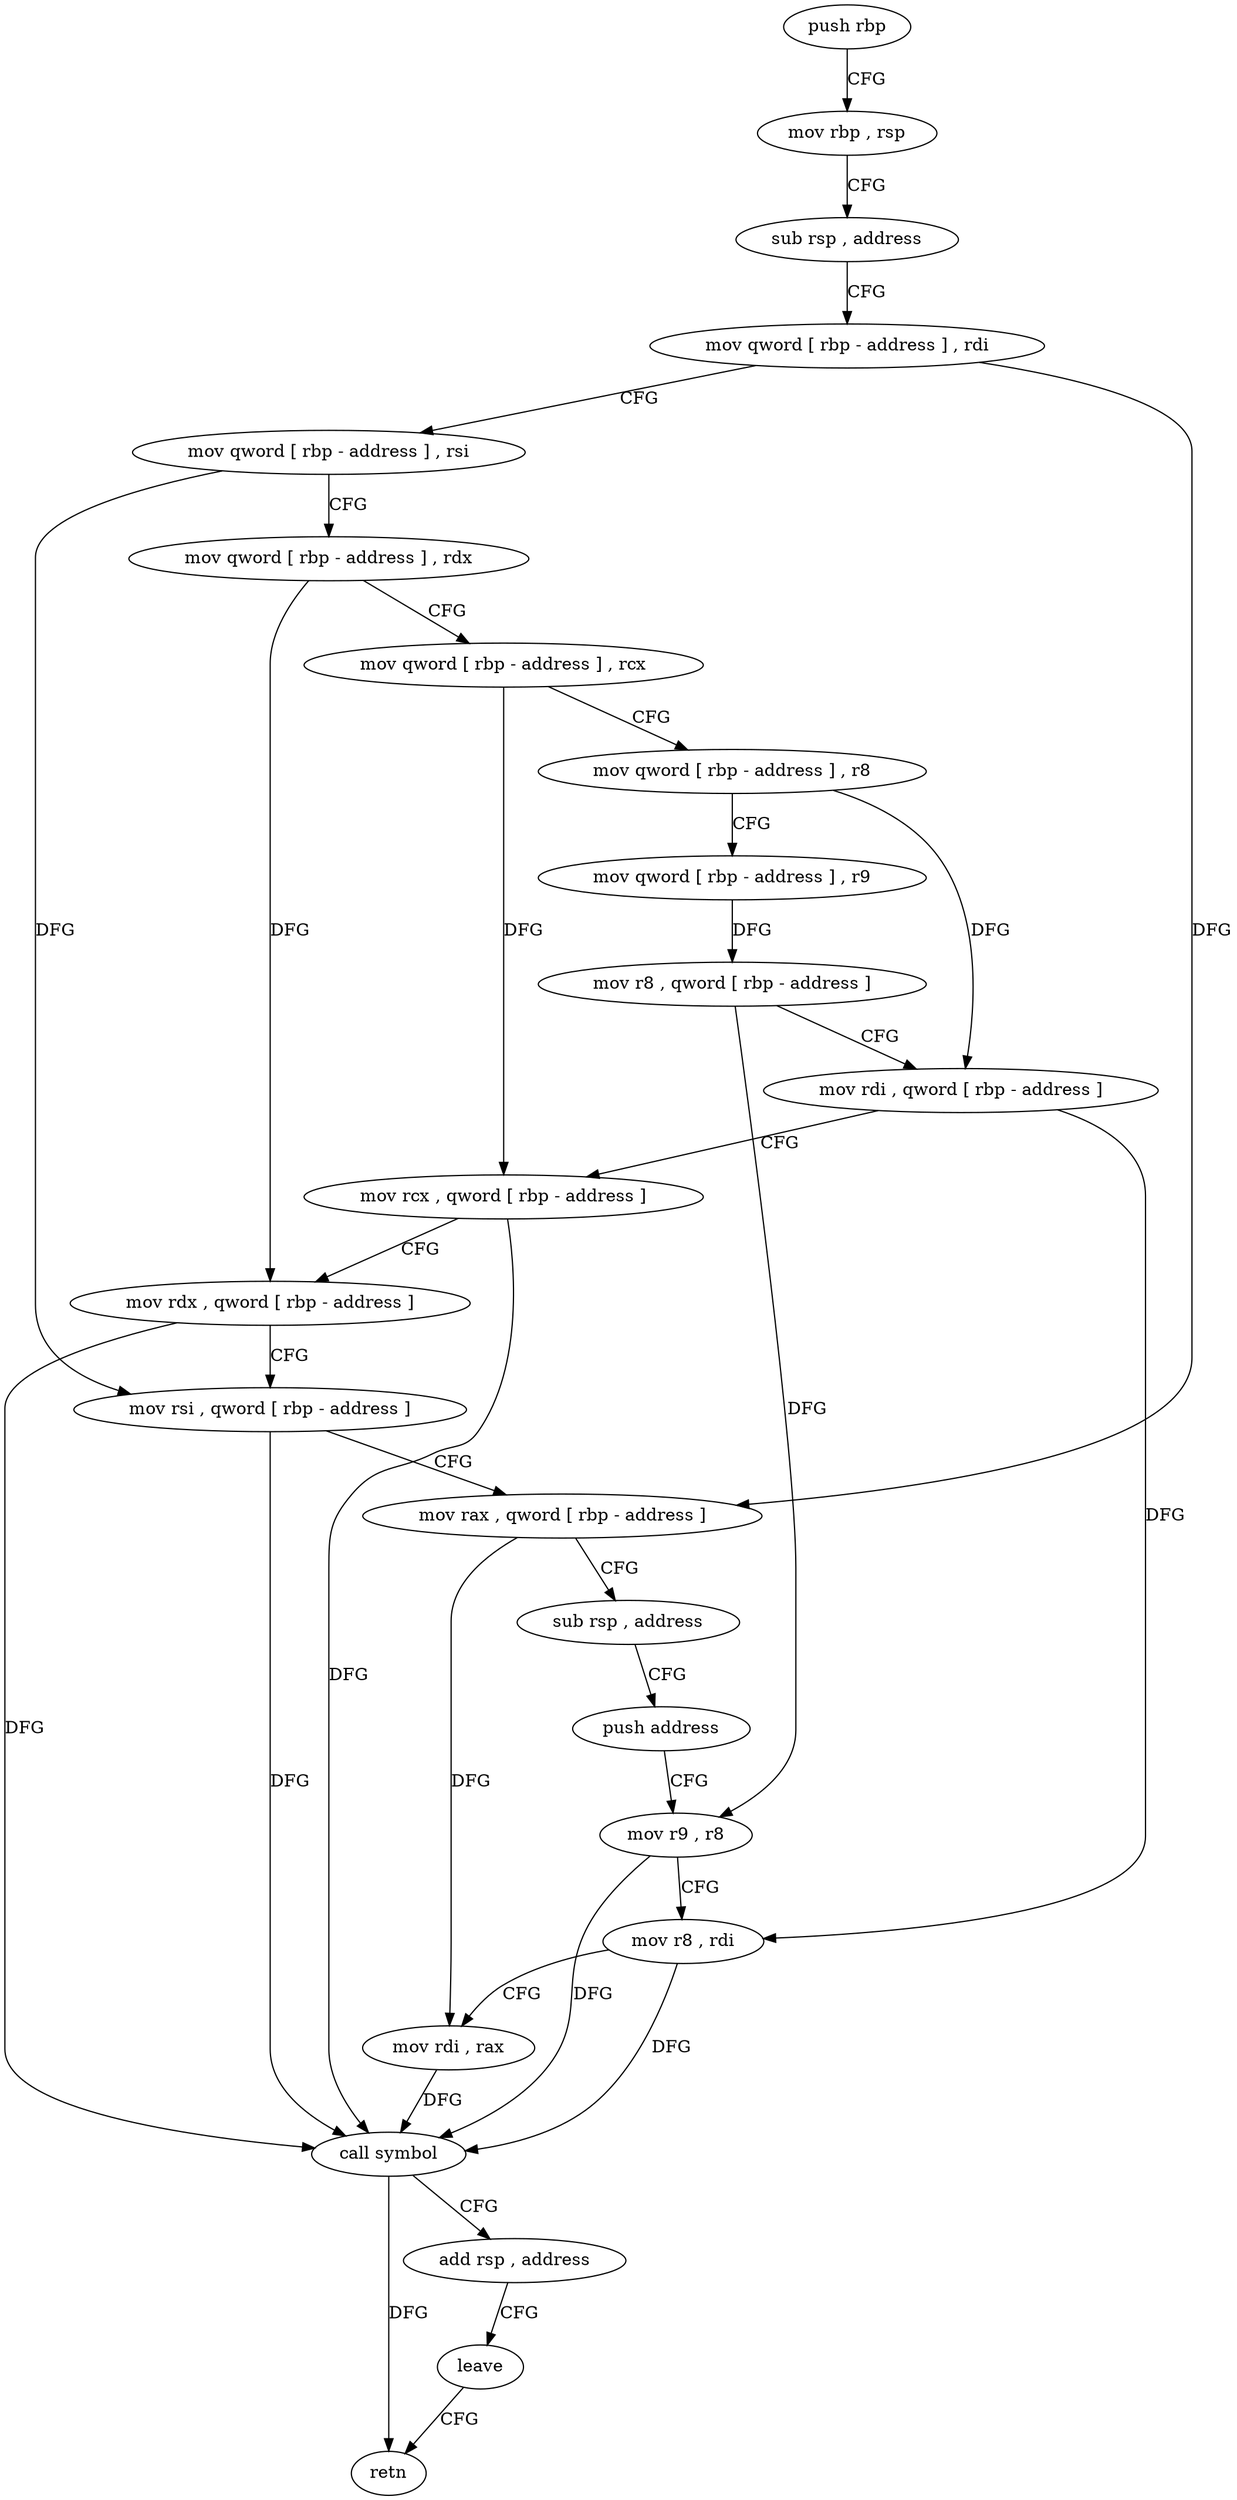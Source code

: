 digraph "func" {
"276198" [label = "push rbp" ]
"276199" [label = "mov rbp , rsp" ]
"276202" [label = "sub rsp , address" ]
"276206" [label = "mov qword [ rbp - address ] , rdi" ]
"276210" [label = "mov qword [ rbp - address ] , rsi" ]
"276214" [label = "mov qword [ rbp - address ] , rdx" ]
"276218" [label = "mov qword [ rbp - address ] , rcx" ]
"276222" [label = "mov qword [ rbp - address ] , r8" ]
"276226" [label = "mov qword [ rbp - address ] , r9" ]
"276230" [label = "mov r8 , qword [ rbp - address ]" ]
"276234" [label = "mov rdi , qword [ rbp - address ]" ]
"276238" [label = "mov rcx , qword [ rbp - address ]" ]
"276242" [label = "mov rdx , qword [ rbp - address ]" ]
"276246" [label = "mov rsi , qword [ rbp - address ]" ]
"276250" [label = "mov rax , qword [ rbp - address ]" ]
"276254" [label = "sub rsp , address" ]
"276258" [label = "push address" ]
"276260" [label = "mov r9 , r8" ]
"276263" [label = "mov r8 , rdi" ]
"276266" [label = "mov rdi , rax" ]
"276269" [label = "call symbol" ]
"276274" [label = "add rsp , address" ]
"276278" [label = "leave" ]
"276279" [label = "retn" ]
"276198" -> "276199" [ label = "CFG" ]
"276199" -> "276202" [ label = "CFG" ]
"276202" -> "276206" [ label = "CFG" ]
"276206" -> "276210" [ label = "CFG" ]
"276206" -> "276250" [ label = "DFG" ]
"276210" -> "276214" [ label = "CFG" ]
"276210" -> "276246" [ label = "DFG" ]
"276214" -> "276218" [ label = "CFG" ]
"276214" -> "276242" [ label = "DFG" ]
"276218" -> "276222" [ label = "CFG" ]
"276218" -> "276238" [ label = "DFG" ]
"276222" -> "276226" [ label = "CFG" ]
"276222" -> "276234" [ label = "DFG" ]
"276226" -> "276230" [ label = "DFG" ]
"276230" -> "276234" [ label = "CFG" ]
"276230" -> "276260" [ label = "DFG" ]
"276234" -> "276238" [ label = "CFG" ]
"276234" -> "276263" [ label = "DFG" ]
"276238" -> "276242" [ label = "CFG" ]
"276238" -> "276269" [ label = "DFG" ]
"276242" -> "276246" [ label = "CFG" ]
"276242" -> "276269" [ label = "DFG" ]
"276246" -> "276250" [ label = "CFG" ]
"276246" -> "276269" [ label = "DFG" ]
"276250" -> "276254" [ label = "CFG" ]
"276250" -> "276266" [ label = "DFG" ]
"276254" -> "276258" [ label = "CFG" ]
"276258" -> "276260" [ label = "CFG" ]
"276260" -> "276263" [ label = "CFG" ]
"276260" -> "276269" [ label = "DFG" ]
"276263" -> "276266" [ label = "CFG" ]
"276263" -> "276269" [ label = "DFG" ]
"276266" -> "276269" [ label = "DFG" ]
"276269" -> "276274" [ label = "CFG" ]
"276269" -> "276279" [ label = "DFG" ]
"276274" -> "276278" [ label = "CFG" ]
"276278" -> "276279" [ label = "CFG" ]
}
